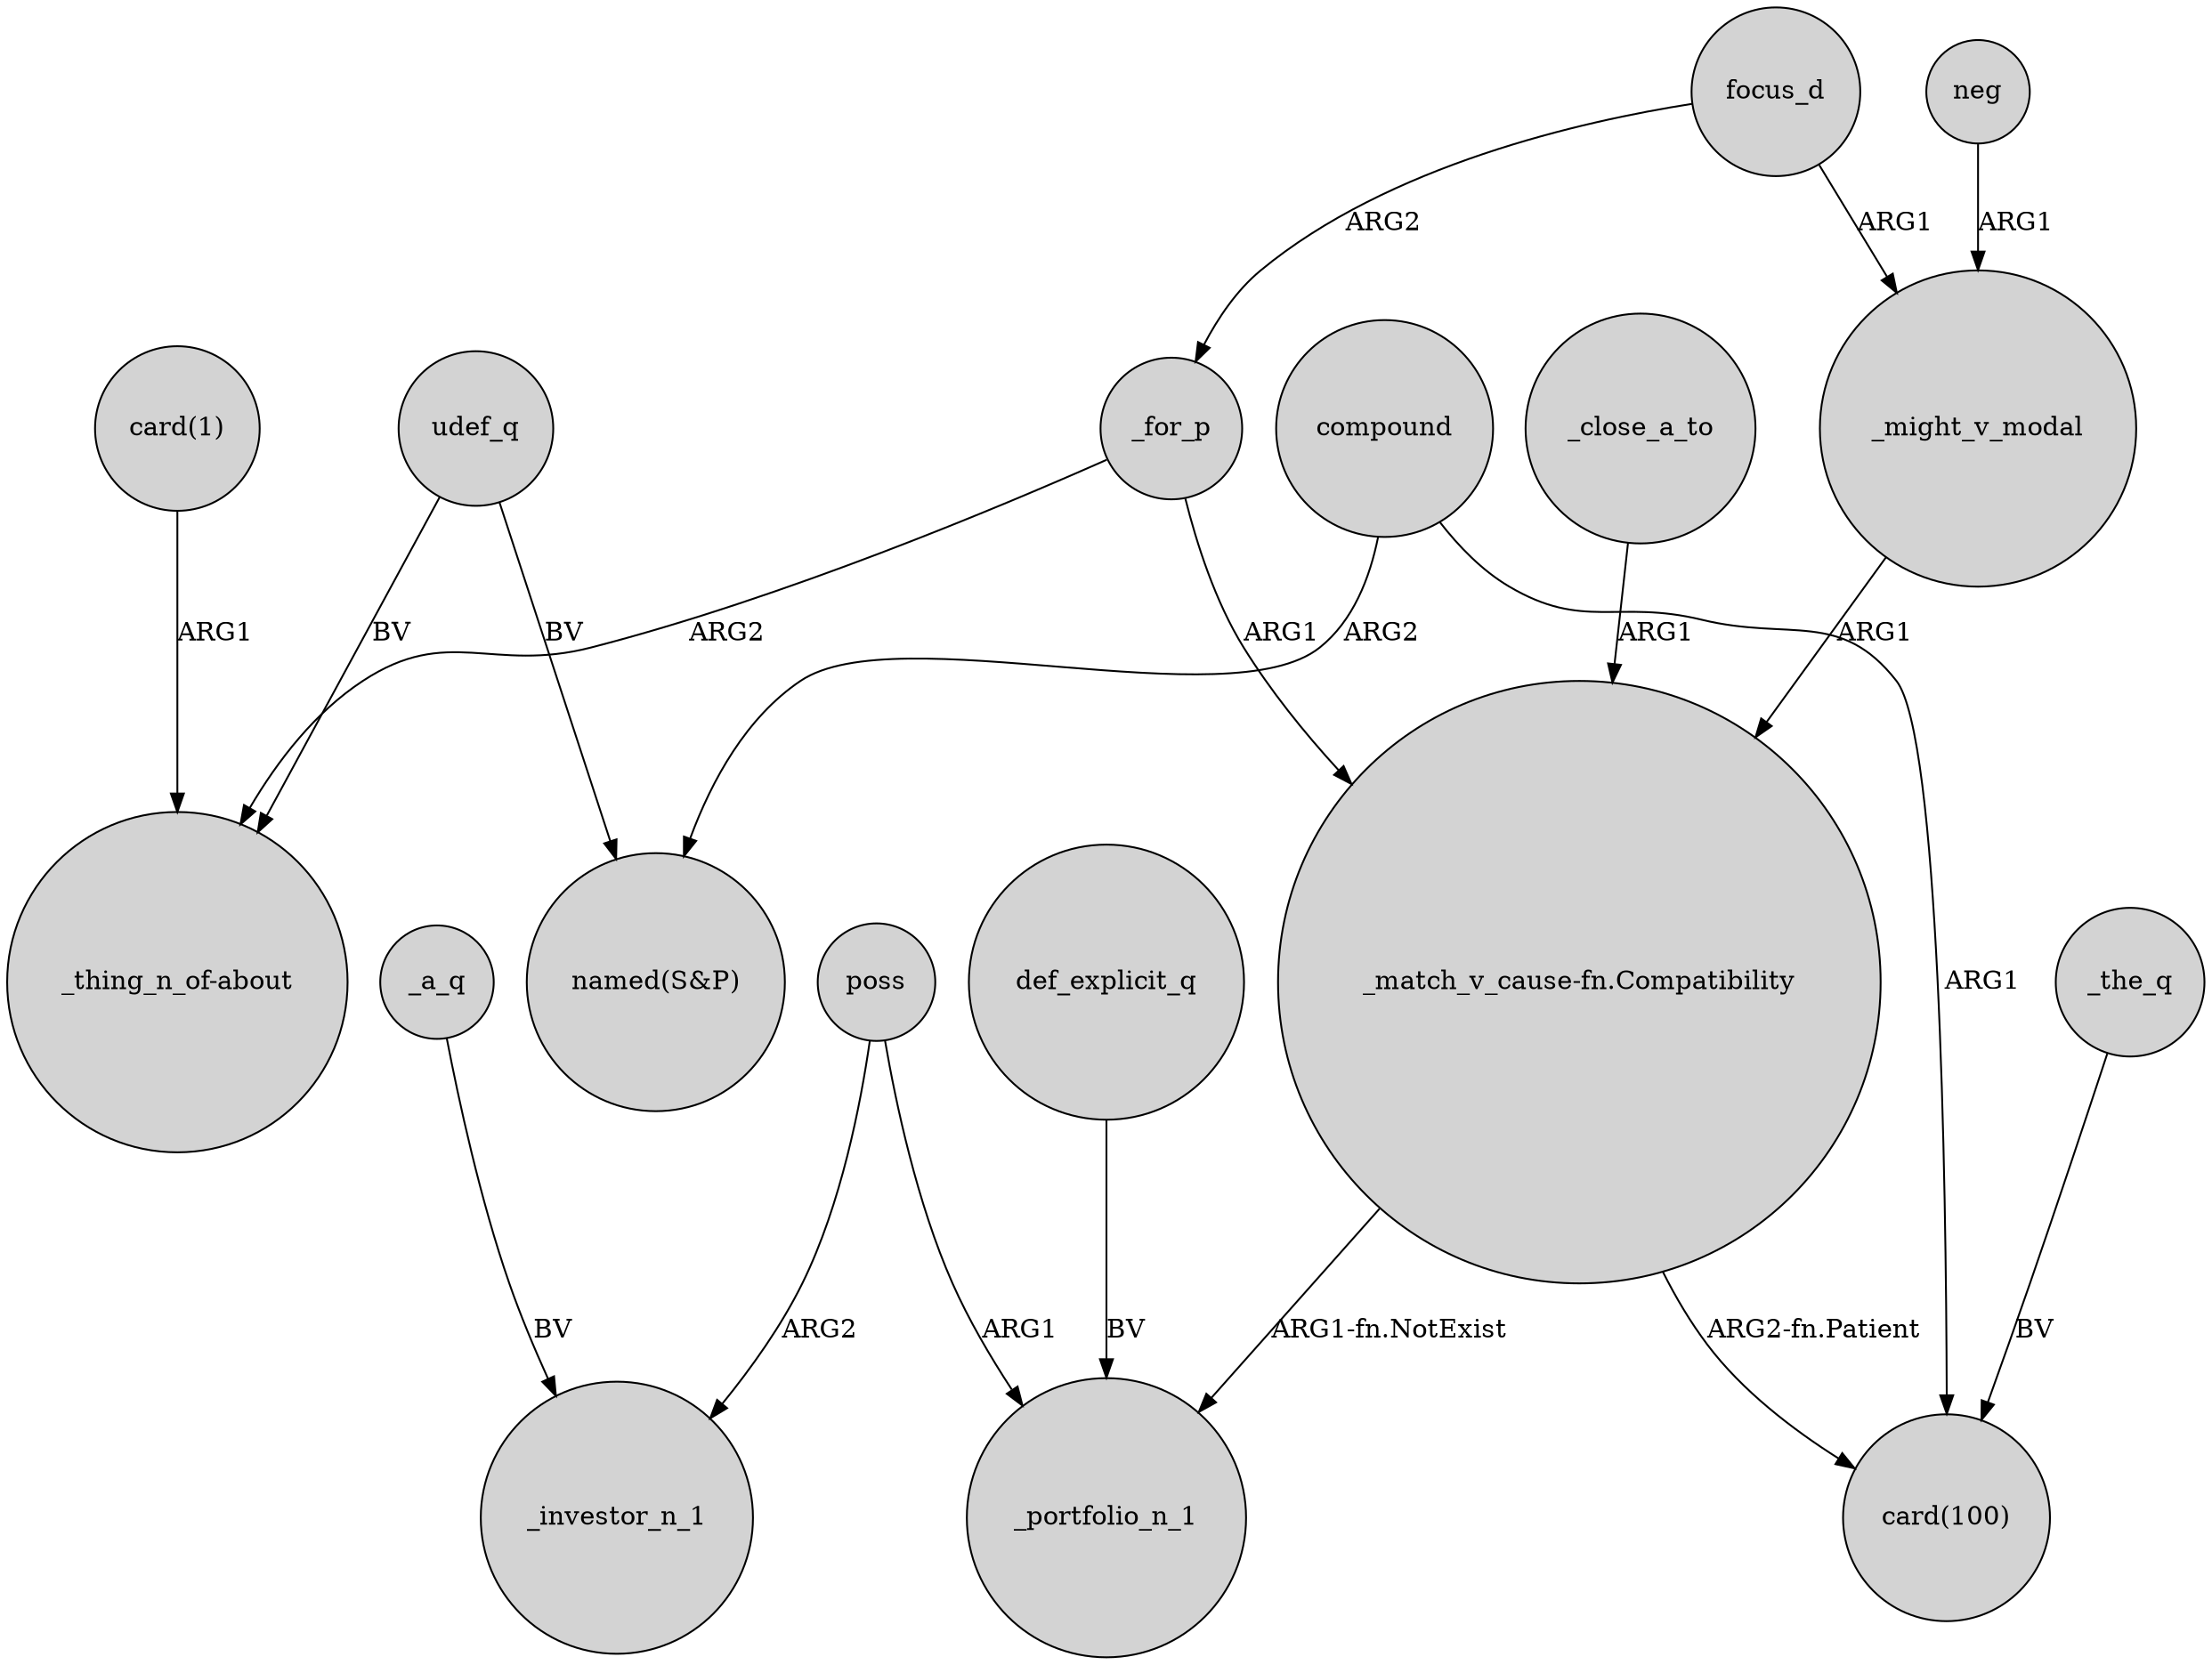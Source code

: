 digraph {
	node [shape=circle style=filled]
	udef_q -> "_thing_n_of-about" [label=BV]
	poss -> _investor_n_1 [label=ARG2]
	_for_p -> "_thing_n_of-about" [label=ARG2]
	_close_a_to -> "_match_v_cause-fn.Compatibility" [label=ARG1]
	udef_q -> "named(S&P)" [label=BV]
	poss -> _portfolio_n_1 [label=ARG1]
	def_explicit_q -> _portfolio_n_1 [label=BV]
	focus_d -> _for_p [label=ARG2]
	neg -> _might_v_modal [label=ARG1]
	focus_d -> _might_v_modal [label=ARG1]
	_the_q -> "card(100)" [label=BV]
	"_match_v_cause-fn.Compatibility" -> _portfolio_n_1 [label="ARG1-fn.NotExist"]
	"_match_v_cause-fn.Compatibility" -> "card(100)" [label="ARG2-fn.Patient"]
	_might_v_modal -> "_match_v_cause-fn.Compatibility" [label=ARG1]
	_for_p -> "_match_v_cause-fn.Compatibility" [label=ARG1]
	"card(1)" -> "_thing_n_of-about" [label=ARG1]
	compound -> "named(S&P)" [label=ARG2]
	_a_q -> _investor_n_1 [label=BV]
	compound -> "card(100)" [label=ARG1]
}
